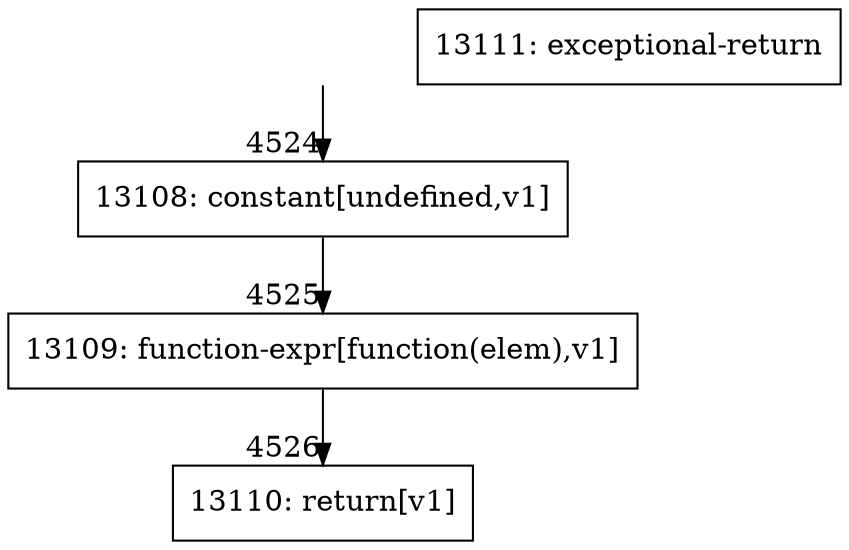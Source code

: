 digraph {
rankdir="TD"
BB_entry292[shape=none,label=""];
BB_entry292 -> BB4524 [tailport=s, headport=n, headlabel="    4524"]
BB4524 [shape=record label="{13108: constant[undefined,v1]}" ] 
BB4524 -> BB4525 [tailport=s, headport=n, headlabel="      4525"]
BB4525 [shape=record label="{13109: function-expr[function(elem),v1]}" ] 
BB4525 -> BB4526 [tailport=s, headport=n, headlabel="      4526"]
BB4526 [shape=record label="{13110: return[v1]}" ] 
BB4527 [shape=record label="{13111: exceptional-return}" ] 
}
